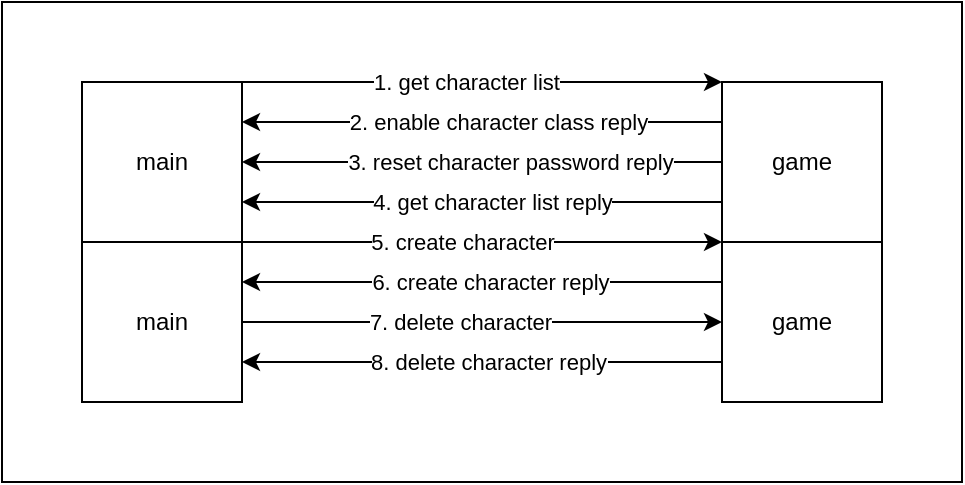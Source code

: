 <mxfile version="22.0.8" type="device">
  <diagram name="Page-1" id="nO8RaUmMSfp31jB0Gylx">
    <mxGraphModel dx="658" dy="394" grid="1" gridSize="10" guides="1" tooltips="1" connect="1" arrows="1" fold="1" page="1" pageScale="1" pageWidth="1169" pageHeight="827" math="0" shadow="0">
      <root>
        <mxCell id="0" />
        <mxCell id="1" parent="0" />
        <mxCell id="zHt_RLJ0fQraWBZz0SSP-3" value="" style="rounded=0;whiteSpace=wrap;html=1;" vertex="1" parent="1">
          <mxGeometry x="320" y="280" width="480" height="240" as="geometry" />
        </mxCell>
        <mxCell id="EUGmieLFnApyxulQmeKj-20" value="main" style="rounded=0;whiteSpace=wrap;html=1;" parent="1" vertex="1">
          <mxGeometry x="360" y="320" width="80" height="80" as="geometry" />
        </mxCell>
        <mxCell id="EUGmieLFnApyxulQmeKj-21" value="game" style="rounded=0;whiteSpace=wrap;html=1;" parent="1" vertex="1">
          <mxGeometry x="680" y="320" width="80" height="80" as="geometry" />
        </mxCell>
        <mxCell id="EUGmieLFnApyxulQmeKj-22" value="" style="endArrow=classic;html=1;rounded=0;entryX=0;entryY=0;entryDx=0;entryDy=0;exitX=1;exitY=0;exitDx=0;exitDy=0;" parent="1" source="EUGmieLFnApyxulQmeKj-20" target="EUGmieLFnApyxulQmeKj-21" edge="1">
          <mxGeometry width="50" height="50" relative="1" as="geometry">
            <mxPoint x="540" y="240" as="sourcePoint" />
            <mxPoint x="590" y="190" as="targetPoint" />
          </mxGeometry>
        </mxCell>
        <mxCell id="EUGmieLFnApyxulQmeKj-26" value="1. get character list" style="edgeLabel;html=1;align=center;verticalAlign=middle;resizable=0;points=[];" parent="EUGmieLFnApyxulQmeKj-22" vertex="1" connectable="0">
          <mxGeometry x="-0.233" y="-2" relative="1" as="geometry">
            <mxPoint x="20" y="-2" as="offset" />
          </mxGeometry>
        </mxCell>
        <mxCell id="EUGmieLFnApyxulQmeKj-23" value="" style="endArrow=classic;html=1;rounded=0;exitX=0;exitY=0.75;exitDx=0;exitDy=0;entryX=1;entryY=0.75;entryDx=0;entryDy=0;" parent="1" source="EUGmieLFnApyxulQmeKj-21" target="EUGmieLFnApyxulQmeKj-20" edge="1">
          <mxGeometry width="50" height="50" relative="1" as="geometry">
            <mxPoint x="540" y="240" as="sourcePoint" />
            <mxPoint x="590" y="190" as="targetPoint" />
          </mxGeometry>
        </mxCell>
        <mxCell id="EUGmieLFnApyxulQmeKj-30" value="4. get character list reply" style="edgeLabel;html=1;align=center;verticalAlign=middle;resizable=0;points=[];" parent="EUGmieLFnApyxulQmeKj-23" vertex="1" connectable="0">
          <mxGeometry x="0.141" relative="1" as="geometry">
            <mxPoint x="22" as="offset" />
          </mxGeometry>
        </mxCell>
        <mxCell id="EUGmieLFnApyxulQmeKj-24" value="" style="endArrow=classic;html=1;rounded=0;entryX=0;entryY=1;entryDx=0;entryDy=0;exitX=1;exitY=1;exitDx=0;exitDy=0;" parent="1" source="EUGmieLFnApyxulQmeKj-20" target="EUGmieLFnApyxulQmeKj-21" edge="1">
          <mxGeometry width="50" height="50" relative="1" as="geometry">
            <mxPoint x="540" y="240" as="sourcePoint" />
            <mxPoint x="590" y="190" as="targetPoint" />
          </mxGeometry>
        </mxCell>
        <mxCell id="EUGmieLFnApyxulQmeKj-27" value="5. create character" style="edgeLabel;html=1;align=center;verticalAlign=middle;resizable=0;points=[];" parent="EUGmieLFnApyxulQmeKj-24" vertex="1" connectable="0">
          <mxGeometry x="-0.25" y="-1" relative="1" as="geometry">
            <mxPoint x="20" y="-1" as="offset" />
          </mxGeometry>
        </mxCell>
        <mxCell id="EUGmieLFnApyxulQmeKj-25" value="" style="endArrow=classic;html=1;rounded=0;exitX=0;exitY=0.25;exitDx=0;exitDy=0;entryX=1;entryY=0.25;entryDx=0;entryDy=0;" parent="1" source="EUGmieLFnApyxulQmeKj-29" target="EUGmieLFnApyxulQmeKj-28" edge="1">
          <mxGeometry width="50" height="50" relative="1" as="geometry">
            <mxPoint x="540" y="240" as="sourcePoint" />
            <mxPoint x="520" y="470" as="targetPoint" />
          </mxGeometry>
        </mxCell>
        <mxCell id="EUGmieLFnApyxulQmeKj-31" value="6. create character reply" style="edgeLabel;html=1;align=center;verticalAlign=middle;resizable=0;points=[];" parent="EUGmieLFnApyxulQmeKj-25" vertex="1" connectable="0">
          <mxGeometry x="0.187" y="-1" relative="1" as="geometry">
            <mxPoint x="26" y="1" as="offset" />
          </mxGeometry>
        </mxCell>
        <mxCell id="EUGmieLFnApyxulQmeKj-28" value="main" style="rounded=0;whiteSpace=wrap;html=1;" parent="1" vertex="1">
          <mxGeometry x="360" y="400" width="80" height="80" as="geometry" />
        </mxCell>
        <mxCell id="EUGmieLFnApyxulQmeKj-29" value="game" style="rounded=0;whiteSpace=wrap;html=1;" parent="1" vertex="1">
          <mxGeometry x="680" y="400" width="80" height="80" as="geometry" />
        </mxCell>
        <mxCell id="EUGmieLFnApyxulQmeKj-32" value="" style="endArrow=classic;html=1;rounded=0;exitX=1;exitY=0.5;exitDx=0;exitDy=0;entryX=0;entryY=0.5;entryDx=0;entryDy=0;" parent="1" source="EUGmieLFnApyxulQmeKj-28" target="EUGmieLFnApyxulQmeKj-29" edge="1">
          <mxGeometry width="50" height="50" relative="1" as="geometry">
            <mxPoint x="450" y="420" as="sourcePoint" />
            <mxPoint x="670" y="420" as="targetPoint" />
          </mxGeometry>
        </mxCell>
        <mxCell id="EUGmieLFnApyxulQmeKj-33" value="7. delete character" style="edgeLabel;html=1;align=center;verticalAlign=middle;resizable=0;points=[];" parent="EUGmieLFnApyxulQmeKj-32" vertex="1" connectable="0">
          <mxGeometry x="-0.25" y="-1" relative="1" as="geometry">
            <mxPoint x="19" y="-1" as="offset" />
          </mxGeometry>
        </mxCell>
        <mxCell id="EUGmieLFnApyxulQmeKj-34" value="" style="endArrow=classic;html=1;rounded=0;exitX=0;exitY=0.75;exitDx=0;exitDy=0;entryX=1;entryY=0.75;entryDx=0;entryDy=0;" parent="1" source="EUGmieLFnApyxulQmeKj-29" target="EUGmieLFnApyxulQmeKj-28" edge="1">
          <mxGeometry width="50" height="50" relative="1" as="geometry">
            <mxPoint x="690" y="410" as="sourcePoint" />
            <mxPoint x="450" y="410" as="targetPoint" />
          </mxGeometry>
        </mxCell>
        <mxCell id="EUGmieLFnApyxulQmeKj-35" value="8. delete character reply" style="edgeLabel;html=1;align=center;verticalAlign=middle;resizable=0;points=[];" parent="EUGmieLFnApyxulQmeKj-34" vertex="1" connectable="0">
          <mxGeometry x="0.187" y="-1" relative="1" as="geometry">
            <mxPoint x="25" y="1" as="offset" />
          </mxGeometry>
        </mxCell>
        <mxCell id="EUGmieLFnApyxulQmeKj-36" value="" style="endArrow=classic;html=1;rounded=0;entryX=1;entryY=0.25;entryDx=0;entryDy=0;exitX=0;exitY=0.25;exitDx=0;exitDy=0;" parent="1" source="EUGmieLFnApyxulQmeKj-21" target="EUGmieLFnApyxulQmeKj-20" edge="1">
          <mxGeometry width="50" height="50" relative="1" as="geometry">
            <mxPoint x="670" y="360" as="sourcePoint" />
            <mxPoint x="450" y="359.66" as="targetPoint" />
          </mxGeometry>
        </mxCell>
        <mxCell id="EUGmieLFnApyxulQmeKj-37" value="2. enable character class reply" style="edgeLabel;html=1;align=center;verticalAlign=middle;resizable=0;points=[];" parent="EUGmieLFnApyxulQmeKj-36" vertex="1" connectable="0">
          <mxGeometry x="0.141" relative="1" as="geometry">
            <mxPoint x="25" as="offset" />
          </mxGeometry>
        </mxCell>
        <mxCell id="zHt_RLJ0fQraWBZz0SSP-1" value="" style="endArrow=classic;html=1;rounded=0;entryX=1;entryY=0.5;entryDx=0;entryDy=0;exitX=0;exitY=0.5;exitDx=0;exitDy=0;" edge="1" parent="1" source="EUGmieLFnApyxulQmeKj-21" target="EUGmieLFnApyxulQmeKj-20">
          <mxGeometry width="50" height="50" relative="1" as="geometry">
            <mxPoint x="690" y="350" as="sourcePoint" />
            <mxPoint x="450" y="350" as="targetPoint" />
          </mxGeometry>
        </mxCell>
        <mxCell id="zHt_RLJ0fQraWBZz0SSP-2" value="3. reset character password reply" style="edgeLabel;html=1;align=center;verticalAlign=middle;resizable=0;points=[];" vertex="1" connectable="0" parent="zHt_RLJ0fQraWBZz0SSP-1">
          <mxGeometry x="0.141" relative="1" as="geometry">
            <mxPoint x="31" as="offset" />
          </mxGeometry>
        </mxCell>
      </root>
    </mxGraphModel>
  </diagram>
</mxfile>

